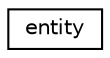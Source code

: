 digraph "Graphical Class Hierarchy"
{
  edge [fontname="Helvetica",fontsize="10",labelfontname="Helvetica",labelfontsize="10"];
  node [fontname="Helvetica",fontsize="10",shape=record];
  rankdir="LR";
  Node1 [label="entity",height=0.2,width=0.4,color="black", fillcolor="white", style="filled",URL="$classentity.html"];
}
